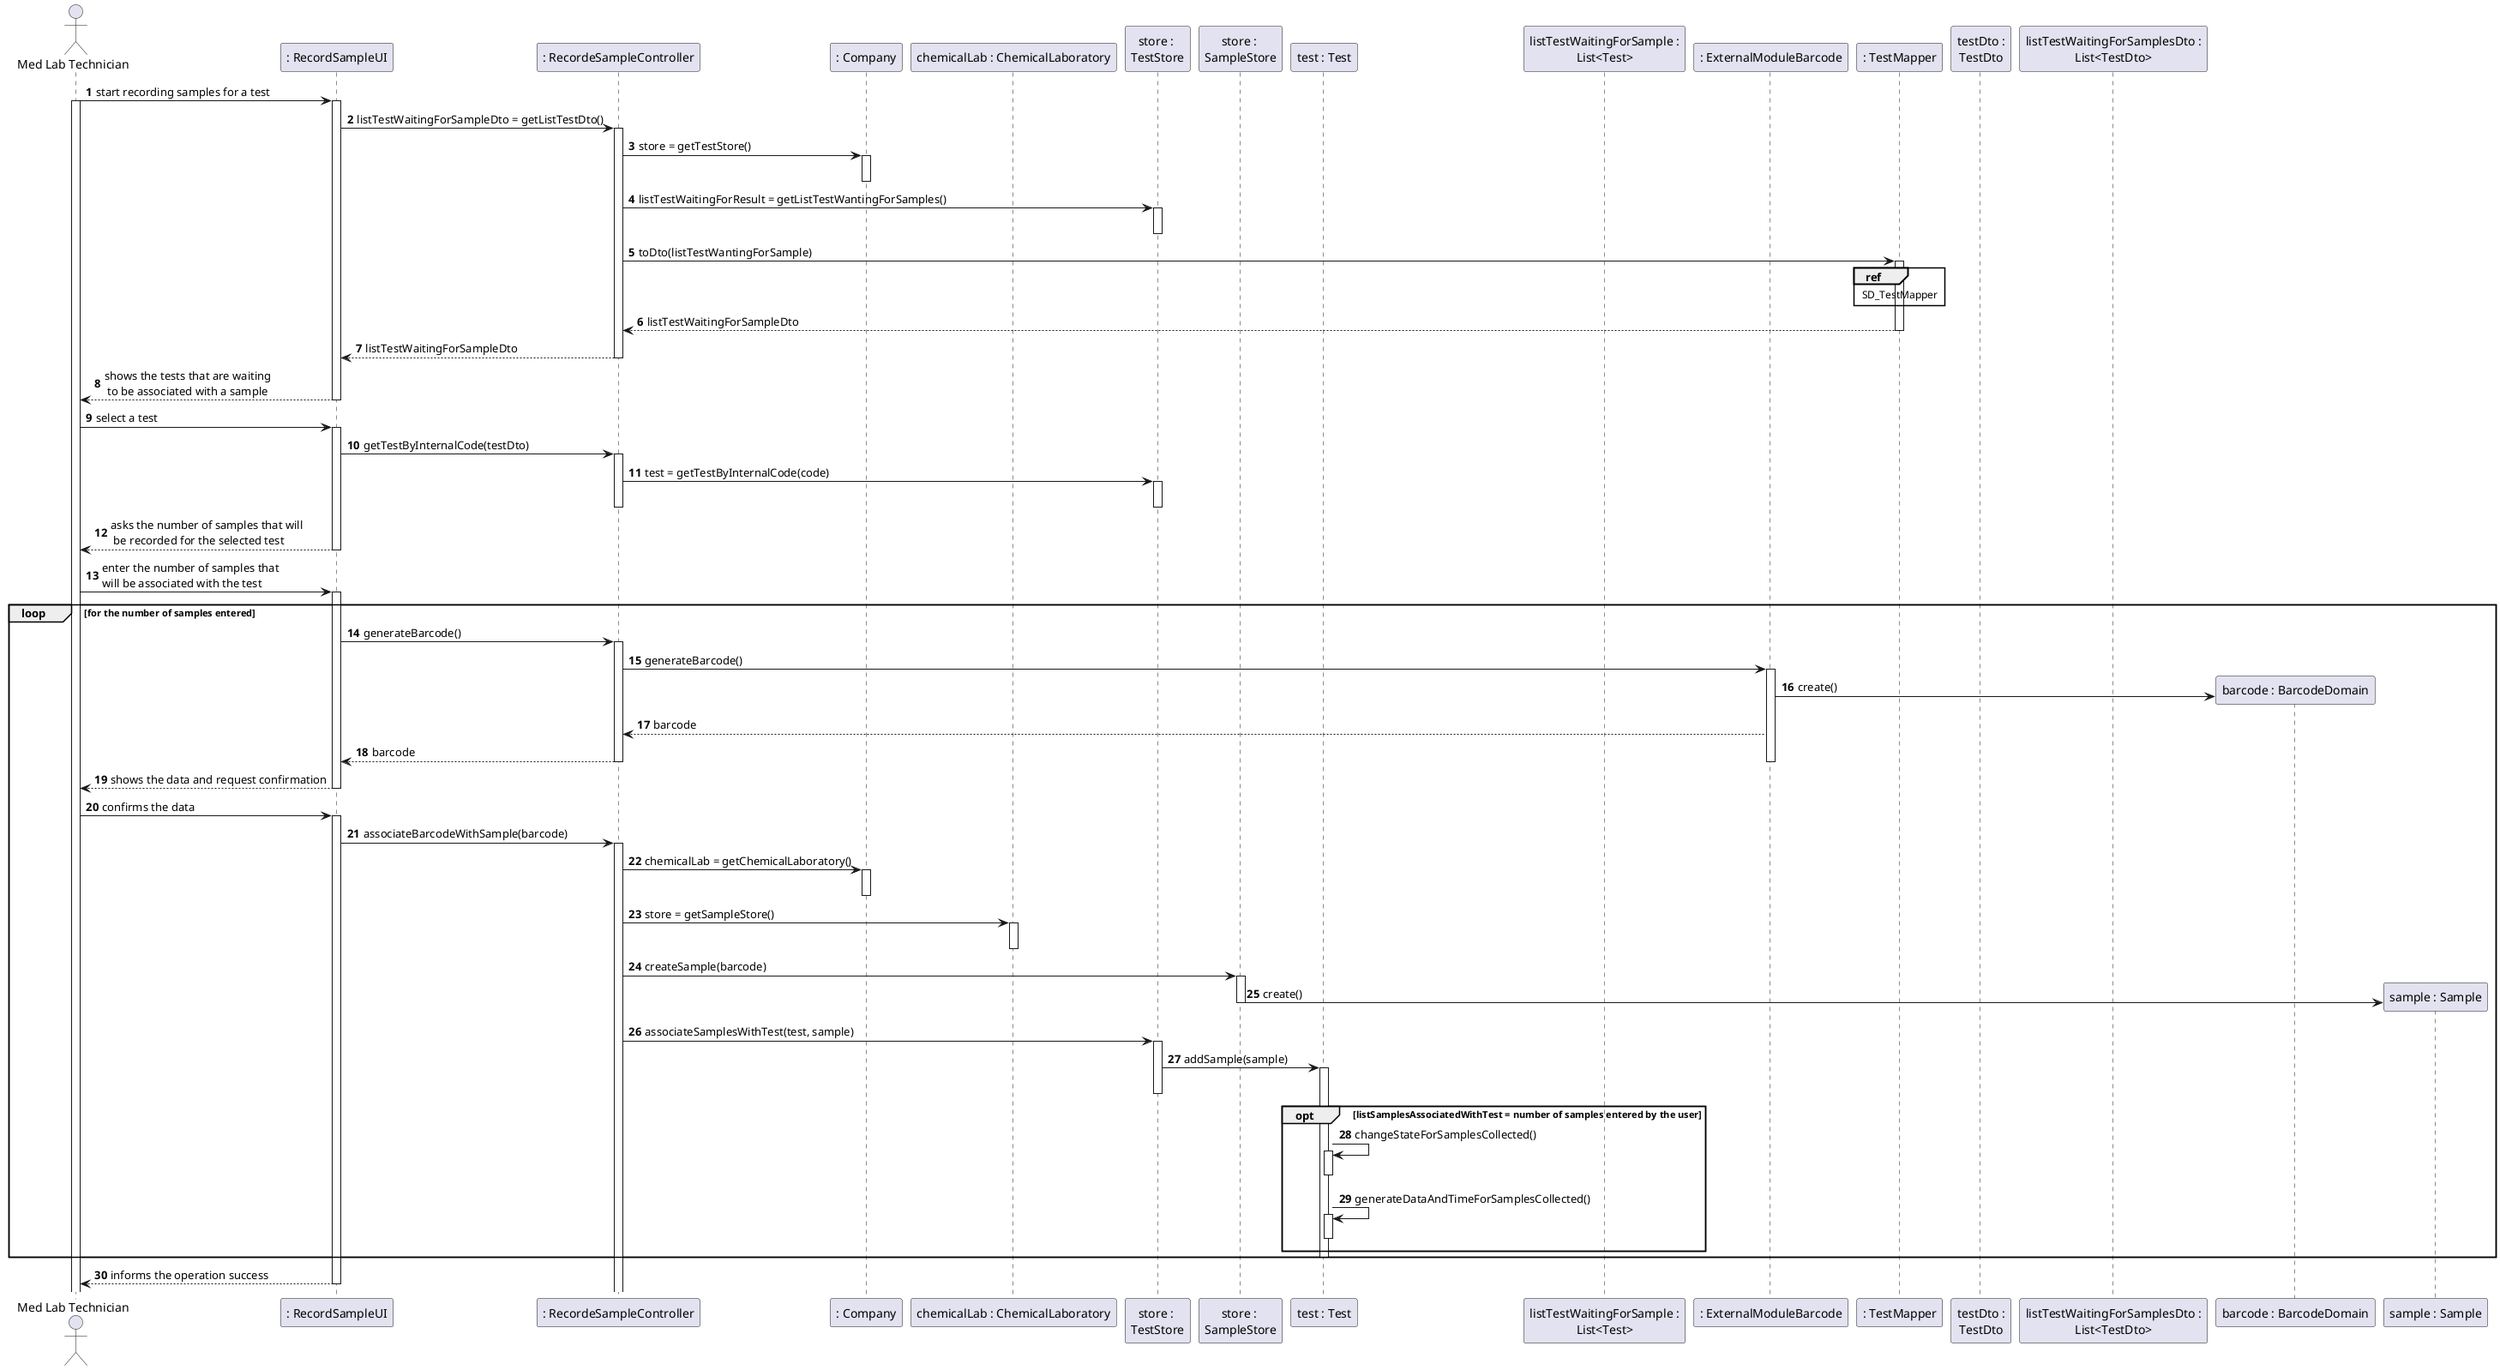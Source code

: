 @startuml
autonumber
actor "Med Lab Technician" as MEDLAB
participant ": RecordSampleUI" as UI
participant ": RecordeSampleController" as CONTROLLER
participant ": Company" as COMPANY
participant "chemicalLab : ChemicalLaboratory" as LAB
participant "store : \nTestStore" as TESTSTORE
participant "store : \nSampleStore" as SAMPLESTORE
participant "test : Test" as TEST
participant "listTestWaitingForSample :\nList<Test>" as TESTLIST
participant ": ExternalModuleBarcode" as INTERFACE
participant ": TestMapper" as MAPPER
participant "testDto :\nTestDto" as TESTDTO
participant "listTestWaitingForSamplesDto :\nList<TestDto>" as TESTDTOLIST









MEDLAB -> UI : start recording samples for a test
activate MEDLAB
activate UI
UI -> CONTROLLER : listTestWaitingForSampleDto = getListTestDto()
activate CONTROLLER
CONTROLLER -> COMPANY : store = getTestStore()
activate COMPANY
deactivate COMPANY
CONTROLLER -> TESTSTORE : listTestWaitingForResult = getListTestWantingForSamples()
activate TESTSTORE
deactivate TESTSTORE
CONTROLLER -> MAPPER : toDto(listTestWantingForSample)
activate MAPPER
ref over MAPPER
SD_TestMapper
end ref

MAPPER-->CONTROLLER : listTestWaitingForSampleDto
deactivate MAPPER
CONTROLLER --> UI : listTestWaitingForSampleDto




deactivate CONTROLLER

UI --> MEDLAB : shows the tests that are waiting \n to be associated with a sample
deactivate UI

MEDLAB -> UI : select a test
activate UI
UI->CONTROLLER : getTestByInternalCode(testDto)
activate CONTROLLER
CONTROLLER->TESTSTORE : test = getTestByInternalCode(code)
activate TESTSTORE
deactivate TESTSTORE
deactivate CONTROLLER
UI --> MEDLAB : asks the number of samples that will \n be recorded for the selected test
deactivate UI
MEDLAB ->UI : enter the number of samples that \nwill be associated with the test
activate UI
loop for the number of samples entered
UI->CONTROLLER : generateBarcode()
activate CONTROLLER
CONTROLLER->INTERFACE : generateBarcode()
activate INTERFACE
INTERFACE-> "barcode : BarcodeDomain"** : create()
INTERFACE-->CONTROLLER : barcode
CONTROLLER-->UI : barcode
deactivate INTERFACE


deactivate CONTROLLER

UI --> MEDLAB : shows the data and request confirmation
deactivate UI
MEDLAB -> UI : confirms the data
activate UI
UI->CONTROLLER : associateBarcodeWithSample(barcode)
activate CONTROLLER
CONTROLLER->COMPANY : chemicalLab = getChemicalLaboratory()
activate COMPANY
deactivate COMPANY
CONTROLLER-> LAB : store = getSampleStore()
activate LAB
deactivate LAB


CONTROLLER->SAMPLESTORE : createSample(barcode)
activate SAMPLESTORE
SAMPLESTORE->"sample : Sample"** : create()
deactivate SAMPLESTORE
CONTROLLER->TESTSTORE : associateSamplesWithTest(test, sample)
activate TESTSTORE
TESTSTORE->TEST : addSample(sample)
activate TEST

deactivate TESTSTORE
opt listSamplesAssociatedWithTest = number of samples entered by the user

TEST->TEST : changeStateForSamplesCollected()
activate TEST
deactivate TEST
TEST->TEST : generateDataAndTimeForSamplesCollected()
activate TEST
deactivate TEST

end opt
deactivate TEST

end loop


UI --> MEDLAB : informs the operation success
deactivate UI
@enduml

